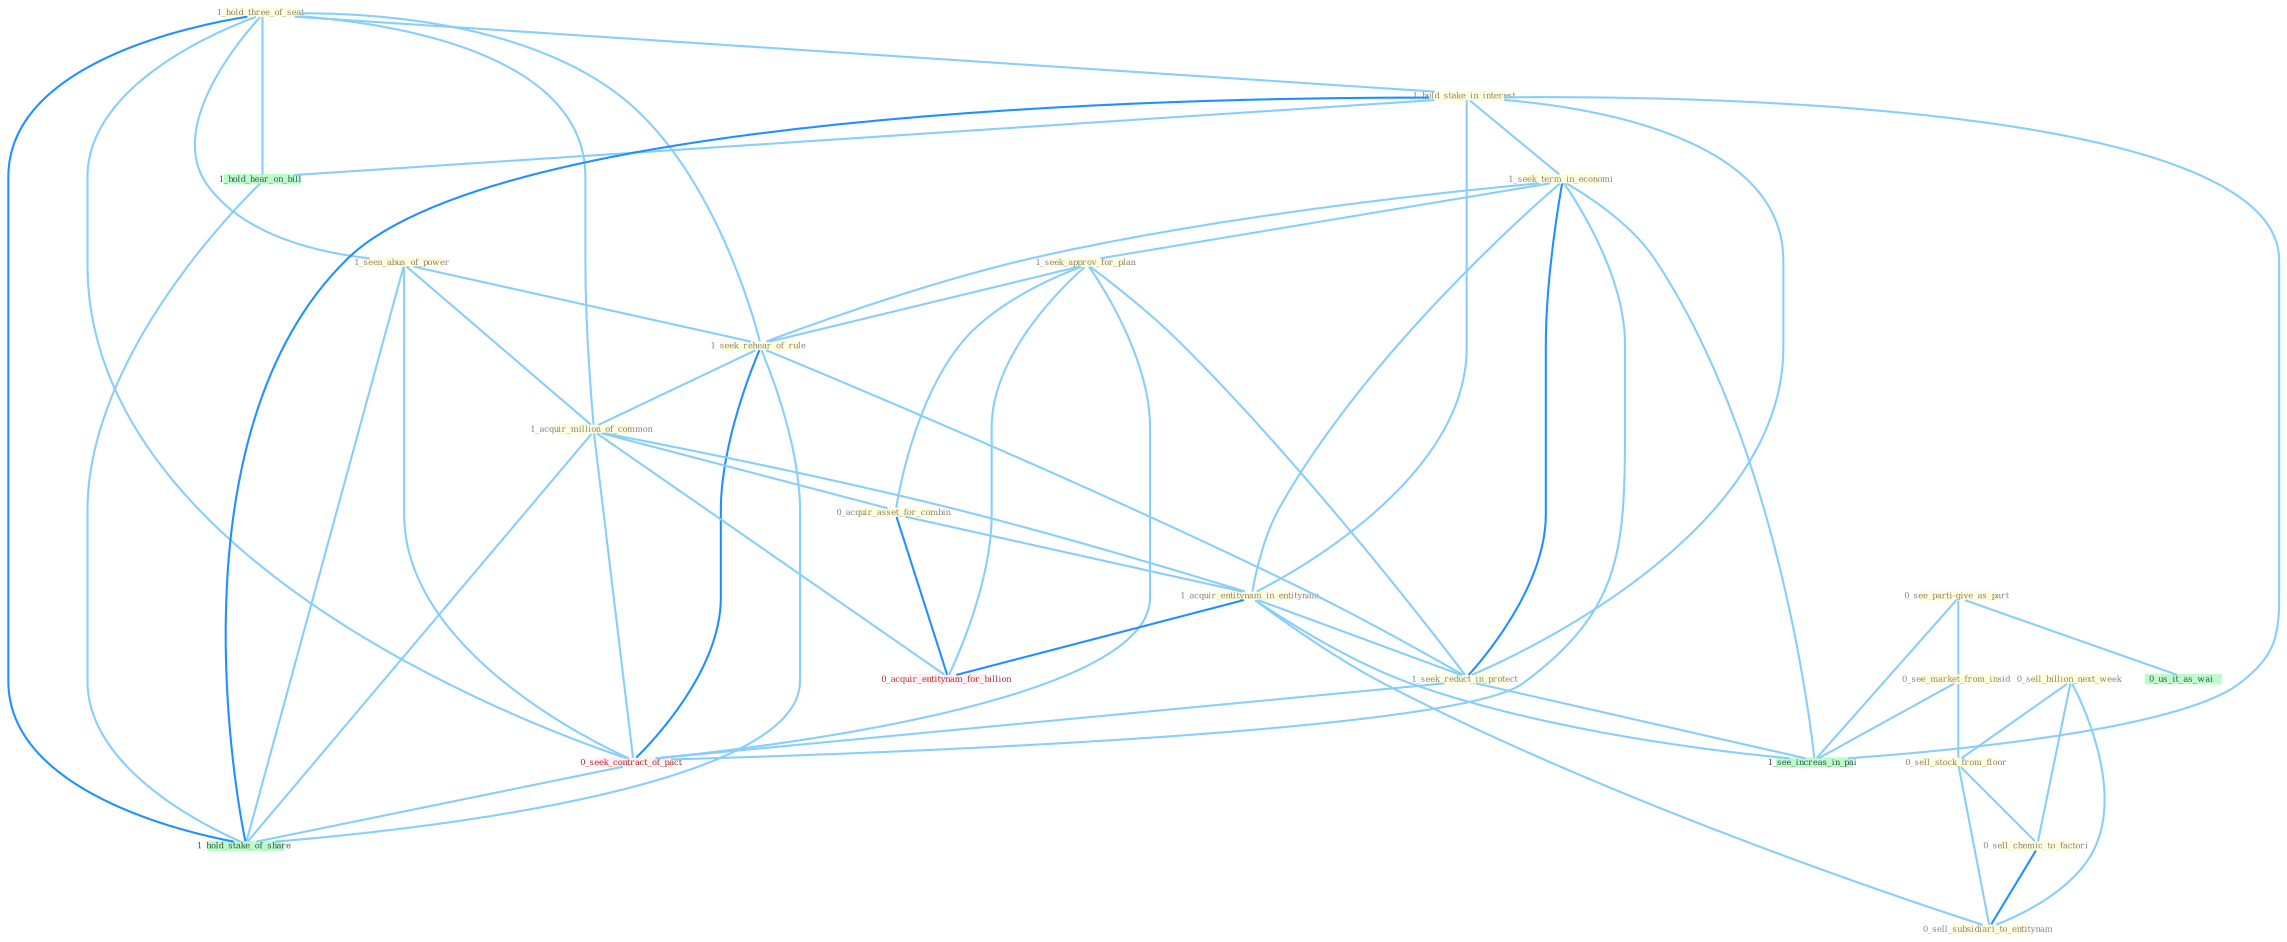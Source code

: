 Graph G{ 
    node
    [shape=polygon,style=filled,width=.5,height=.06,color="#BDFCC9",fixedsize=true,fontsize=4,
    fontcolor="#2f4f4f"];
    {node
    [color="#ffffe0", fontcolor="#8b7d6b"] "1_hold_three_of_seat " "1_seen_abus_of_power " "0_sell_billion_next_week " "1_hold_stake_in_interest " "0_see_parti-give_as_part " "1_seek_term_in_economi " "1_seek_approv_for_plan " "1_seek_rehear_of_rule " "1_acquir_million_of_common " "0_see_market_from_insid " "0_sell_stock_from_floor " "0_sell_chemic_to_factori " "0_acquir_asset_for_combin " "1_acquir_entitynam_in_entitynam " "1_seek_reduct_in_protect " "0_sell_subsidiari_to_entitynam "}
{node [color="#fff0f5", fontcolor="#b22222"] "0_seek_contract_of_pact " "0_acquir_entitynam_for_billion "}
edge [color="#B0E2FF"];

	"1_hold_three_of_seat " -- "1_seen_abus_of_power " [w="1", color="#87cefa" ];
	"1_hold_three_of_seat " -- "1_hold_stake_in_interest " [w="1", color="#87cefa" ];
	"1_hold_three_of_seat " -- "1_seek_rehear_of_rule " [w="1", color="#87cefa" ];
	"1_hold_three_of_seat " -- "1_acquir_million_of_common " [w="1", color="#87cefa" ];
	"1_hold_three_of_seat " -- "0_seek_contract_of_pact " [w="1", color="#87cefa" ];
	"1_hold_three_of_seat " -- "1_hold_hear_on_bill " [w="1", color="#87cefa" ];
	"1_hold_three_of_seat " -- "1_hold_stake_of_share " [w="2", color="#1e90ff" , len=0.8];
	"1_seen_abus_of_power " -- "1_seek_rehear_of_rule " [w="1", color="#87cefa" ];
	"1_seen_abus_of_power " -- "1_acquir_million_of_common " [w="1", color="#87cefa" ];
	"1_seen_abus_of_power " -- "0_seek_contract_of_pact " [w="1", color="#87cefa" ];
	"1_seen_abus_of_power " -- "1_hold_stake_of_share " [w="1", color="#87cefa" ];
	"0_sell_billion_next_week " -- "0_sell_stock_from_floor " [w="1", color="#87cefa" ];
	"0_sell_billion_next_week " -- "0_sell_chemic_to_factori " [w="1", color="#87cefa" ];
	"0_sell_billion_next_week " -- "0_sell_subsidiari_to_entitynam " [w="1", color="#87cefa" ];
	"1_hold_stake_in_interest " -- "1_seek_term_in_economi " [w="1", color="#87cefa" ];
	"1_hold_stake_in_interest " -- "1_acquir_entitynam_in_entitynam " [w="1", color="#87cefa" ];
	"1_hold_stake_in_interest " -- "1_seek_reduct_in_protect " [w="1", color="#87cefa" ];
	"1_hold_stake_in_interest " -- "1_see_increas_in_pai " [w="1", color="#87cefa" ];
	"1_hold_stake_in_interest " -- "1_hold_hear_on_bill " [w="1", color="#87cefa" ];
	"1_hold_stake_in_interest " -- "1_hold_stake_of_share " [w="2", color="#1e90ff" , len=0.8];
	"0_see_parti-give_as_part " -- "0_see_market_from_insid " [w="1", color="#87cefa" ];
	"0_see_parti-give_as_part " -- "0_us_it_as_wai " [w="1", color="#87cefa" ];
	"0_see_parti-give_as_part " -- "1_see_increas_in_pai " [w="1", color="#87cefa" ];
	"1_seek_term_in_economi " -- "1_seek_approv_for_plan " [w="1", color="#87cefa" ];
	"1_seek_term_in_economi " -- "1_seek_rehear_of_rule " [w="1", color="#87cefa" ];
	"1_seek_term_in_economi " -- "1_acquir_entitynam_in_entitynam " [w="1", color="#87cefa" ];
	"1_seek_term_in_economi " -- "1_seek_reduct_in_protect " [w="2", color="#1e90ff" , len=0.8];
	"1_seek_term_in_economi " -- "0_seek_contract_of_pact " [w="1", color="#87cefa" ];
	"1_seek_term_in_economi " -- "1_see_increas_in_pai " [w="1", color="#87cefa" ];
	"1_seek_approv_for_plan " -- "1_seek_rehear_of_rule " [w="1", color="#87cefa" ];
	"1_seek_approv_for_plan " -- "0_acquir_asset_for_combin " [w="1", color="#87cefa" ];
	"1_seek_approv_for_plan " -- "1_seek_reduct_in_protect " [w="1", color="#87cefa" ];
	"1_seek_approv_for_plan " -- "0_seek_contract_of_pact " [w="1", color="#87cefa" ];
	"1_seek_approv_for_plan " -- "0_acquir_entitynam_for_billion " [w="1", color="#87cefa" ];
	"1_seek_rehear_of_rule " -- "1_acquir_million_of_common " [w="1", color="#87cefa" ];
	"1_seek_rehear_of_rule " -- "1_seek_reduct_in_protect " [w="1", color="#87cefa" ];
	"1_seek_rehear_of_rule " -- "0_seek_contract_of_pact " [w="2", color="#1e90ff" , len=0.8];
	"1_seek_rehear_of_rule " -- "1_hold_stake_of_share " [w="1", color="#87cefa" ];
	"1_acquir_million_of_common " -- "0_acquir_asset_for_combin " [w="1", color="#87cefa" ];
	"1_acquir_million_of_common " -- "1_acquir_entitynam_in_entitynam " [w="1", color="#87cefa" ];
	"1_acquir_million_of_common " -- "0_seek_contract_of_pact " [w="1", color="#87cefa" ];
	"1_acquir_million_of_common " -- "0_acquir_entitynam_for_billion " [w="1", color="#87cefa" ];
	"1_acquir_million_of_common " -- "1_hold_stake_of_share " [w="1", color="#87cefa" ];
	"0_see_market_from_insid " -- "0_sell_stock_from_floor " [w="1", color="#87cefa" ];
	"0_see_market_from_insid " -- "1_see_increas_in_pai " [w="1", color="#87cefa" ];
	"0_sell_stock_from_floor " -- "0_sell_chemic_to_factori " [w="1", color="#87cefa" ];
	"0_sell_stock_from_floor " -- "0_sell_subsidiari_to_entitynam " [w="1", color="#87cefa" ];
	"0_sell_chemic_to_factori " -- "0_sell_subsidiari_to_entitynam " [w="2", color="#1e90ff" , len=0.8];
	"0_acquir_asset_for_combin " -- "1_acquir_entitynam_in_entitynam " [w="1", color="#87cefa" ];
	"0_acquir_asset_for_combin " -- "0_acquir_entitynam_for_billion " [w="2", color="#1e90ff" , len=0.8];
	"1_acquir_entitynam_in_entitynam " -- "1_seek_reduct_in_protect " [w="1", color="#87cefa" ];
	"1_acquir_entitynam_in_entitynam " -- "0_sell_subsidiari_to_entitynam " [w="1", color="#87cefa" ];
	"1_acquir_entitynam_in_entitynam " -- "0_acquir_entitynam_for_billion " [w="2", color="#1e90ff" , len=0.8];
	"1_acquir_entitynam_in_entitynam " -- "1_see_increas_in_pai " [w="1", color="#87cefa" ];
	"1_seek_reduct_in_protect " -- "0_seek_contract_of_pact " [w="1", color="#87cefa" ];
	"1_seek_reduct_in_protect " -- "1_see_increas_in_pai " [w="1", color="#87cefa" ];
	"0_seek_contract_of_pact " -- "1_hold_stake_of_share " [w="1", color="#87cefa" ];
	"1_hold_hear_on_bill " -- "1_hold_stake_of_share " [w="1", color="#87cefa" ];
}